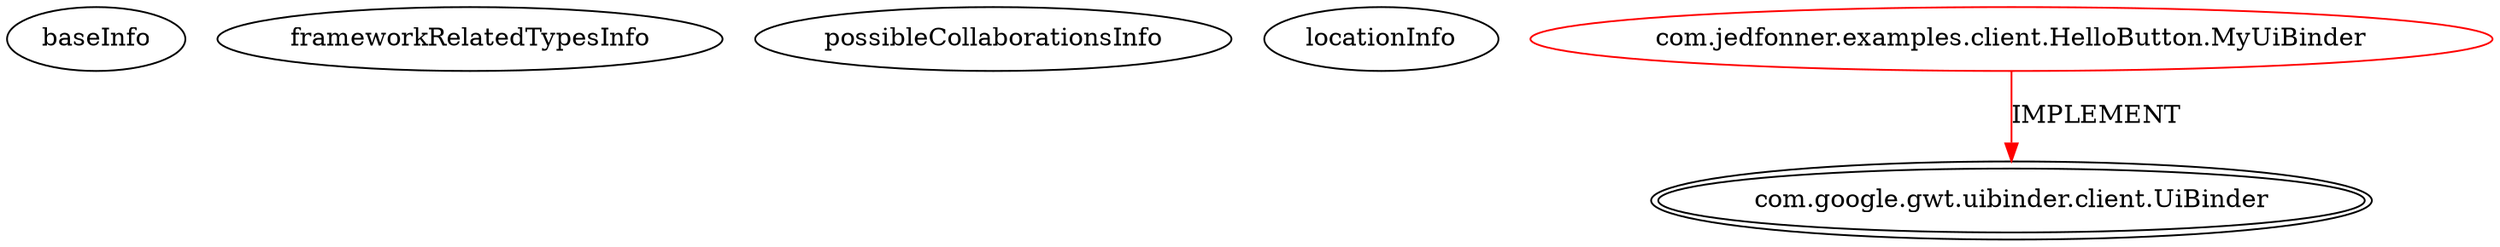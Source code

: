 digraph {
baseInfo[graphId=4717,category="extension_graph",isAnonymous=false,possibleRelation=false]
frameworkRelatedTypesInfo[0="com.google.gwt.uibinder.client.UiBinder"]
possibleCollaborationsInfo[]
locationInfo[projectName="yossren-UIBinderExample",filePath="/yossren-UIBinderExample/UIBinderExample-master/src/com/jedfonner/examples/client/HelloButton.java",contextSignature="MyUiBinder",graphId="4717"]
0[label="com.jedfonner.examples.client.HelloButton.MyUiBinder",vertexType="ROOT_CLIENT_CLASS_DECLARATION",isFrameworkType=false,color=red]
1[label="com.google.gwt.uibinder.client.UiBinder",vertexType="FRAMEWORK_INTERFACE_TYPE",isFrameworkType=true,peripheries=2]
0->1[label="IMPLEMENT",color=red]
}
